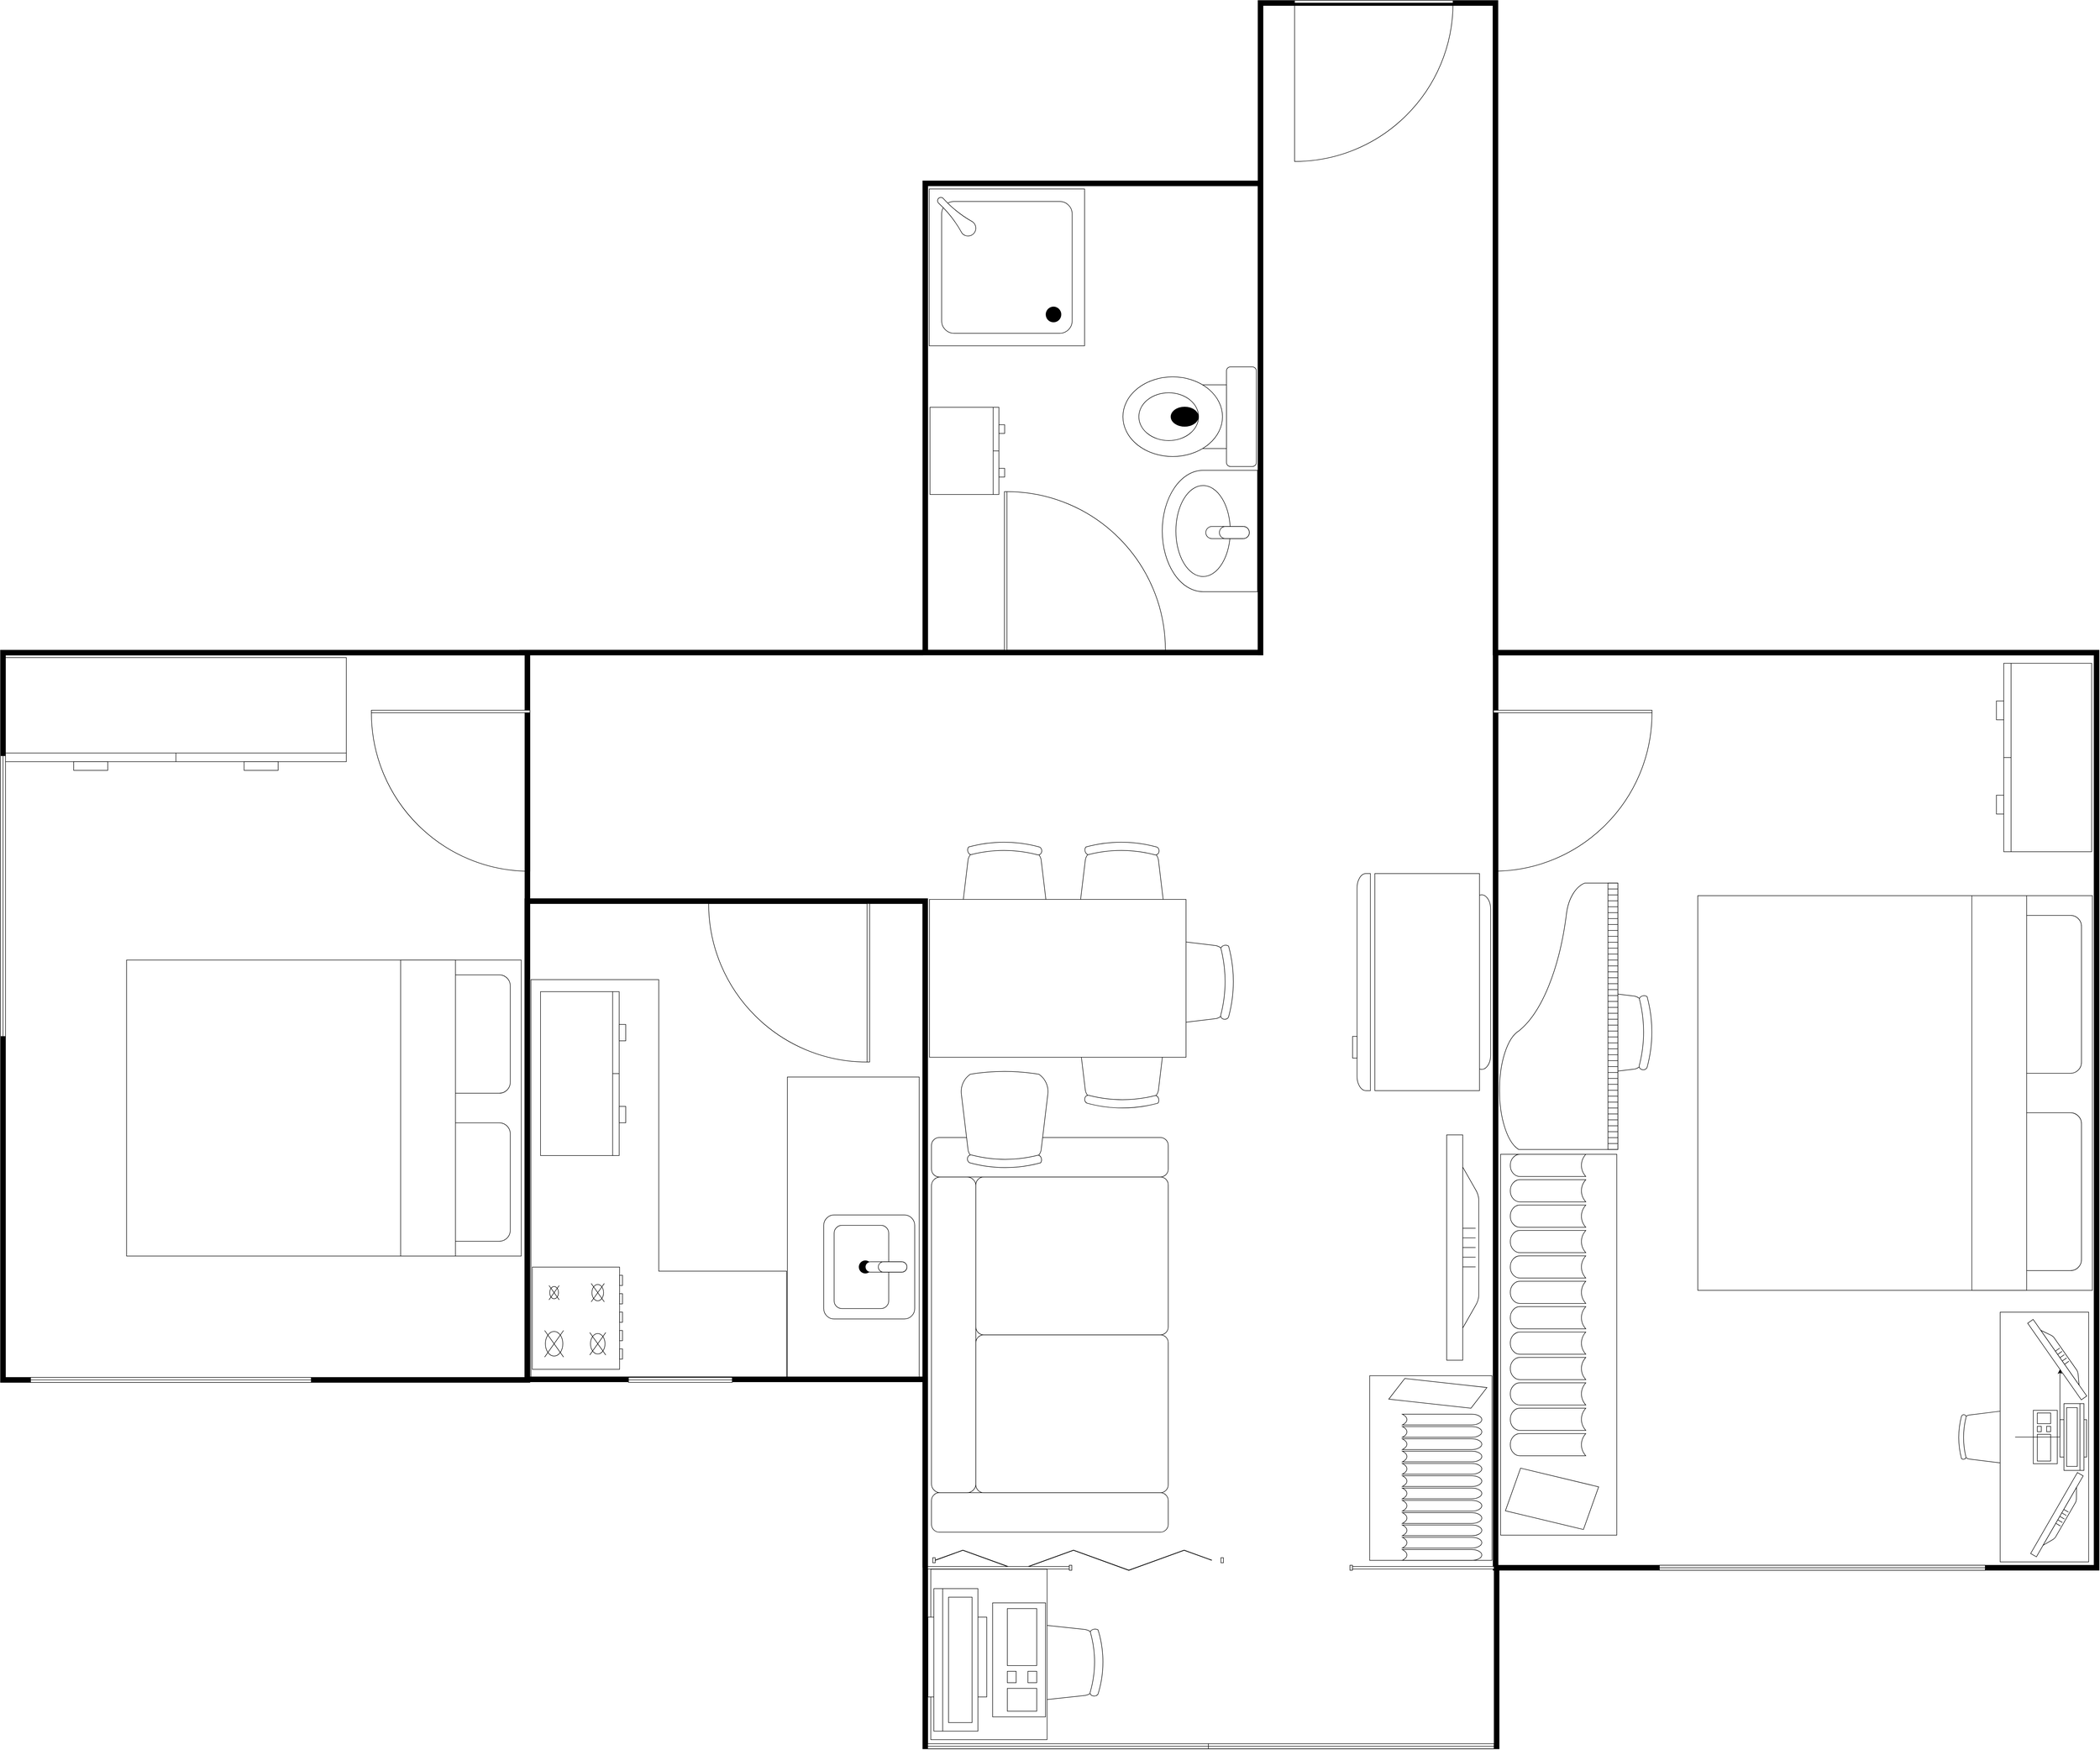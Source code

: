 <mxfile version="14.1.8" type="device"><diagram name="Page-1" id="38b20595-45e3-9b7f-d5ca-b57f44c5b66d"><mxGraphModel dx="4260" dy="1927" grid="1" gridSize="10" guides="1" tooltips="1" connect="1" arrows="1" fold="1" page="1" pageScale="1" pageWidth="1100" pageHeight="850" background="none" math="0" shadow="0"><root><mxCell id="0"/><mxCell id="1" parent="0"/><mxCell id="f2Es_pP1UljnXY7iMafm-65" value="" style="verticalLabelPosition=bottom;html=1;verticalAlign=top;align=center;strokeWidth=1;shape=mxgraph.floorplan.office_chair;fillColor=#ffffff;strokeColor=#000000;shadow=0;direction=south;rounded=0;comic=0;fontFamily=Verdana;fontSize=12;rotation=0;" vertex="1" parent="1"><mxGeometry x="2101.15" y="3144.645" width="196.85" height="177.165" as="geometry"/></mxCell><mxCell id="f2Es_pP1UljnXY7iMafm-55" value="" style="verticalLabelPosition=bottom;html=1;verticalAlign=top;align=center;shape=mxgraph.floorplan.wallU;fillColor=#000000;rotation=-180;" vertex="1" parent="1"><mxGeometry x="840.16" y="4298.023" width="1149.998" height="364.172" as="geometry"/></mxCell><mxCell id="f2Es_pP1UljnXY7iMafm-48" value="" style="verticalLabelPosition=bottom;html=1;verticalAlign=top;align=center;shape=mxgraph.floorplan.desk_corner_2;rotation=-90;" vertex="1" parent="1"><mxGeometry x="-83.12" y="3269.04" width="793" height="510" as="geometry"/></mxCell><mxCell id="48ef80bc37b76060-195" value="" style="shape=rect;shadow=0;rounded=0;comic=0;fontFamily=Verdana;fontSize=12;align=center;html=1;" parent="1" vertex="1"><mxGeometry x="570" y="3321.81" width="263" height="600" as="geometry"/></mxCell><mxCell id="48ef80bc37b76060-343" value="" style="verticalLabelPosition=bottom;html=1;verticalAlign=top;align=center;strokeWidth=1;shape=mxgraph.floorplan.toilet;rounded=0;shadow=0;comic=0;fontFamily=Verdana;fontSize=12;rotation=90;aspect=fixed;" parent="1" vertex="1"><mxGeometry x="1273.26" y="1871.26" width="198.66" height="266.2" as="geometry"/></mxCell><mxCell id="48ef80bc37b76060-390" value="" style="verticalLabelPosition=bottom;html=1;verticalAlign=top;align=center;strokeWidth=1;shape=mxgraph.floorplan.dresser;rounded=0;shadow=0;comic=0;fontFamily=Verdana;fontSize=12;flipV=1;rotation=90;" parent="1" vertex="1"><mxGeometry x="-1" y="3230" width="327" height="170" as="geometry"/></mxCell><mxCell id="GvGZU49JYrGMiIcmt70S-1" value="" style="verticalLabelPosition=bottom;html=1;verticalAlign=top;align=center;shape=mxgraph.floorplan.room;fillColor=#000000;" parent="1" vertex="1"><mxGeometry x="-1000" y="2470.074" width="1056.297" height="1461.021" as="geometry"/></mxCell><mxCell id="f2Es_pP1UljnXY7iMafm-1" value="" style="verticalLabelPosition=bottom;html=1;verticalAlign=top;align=center;shape=mxgraph.floorplan.room;fillColor=#000000;" vertex="1" parent="1"><mxGeometry x="840.156" y="1533.86" width="678.739" height="946.061" as="geometry"/></mxCell><mxCell id="f2Es_pP1UljnXY7iMafm-3" value="" style="verticalLabelPosition=bottom;html=1;verticalAlign=top;align=center;shape=mxgraph.floorplan.room;fillColor=#000000;" vertex="1" parent="1"><mxGeometry x="1978.06" y="2470.07" width="1209.053" height="1835.823" as="geometry"/></mxCell><mxCell id="f2Es_pP1UljnXY7iMafm-4" value="" style="verticalLabelPosition=bottom;html=1;verticalAlign=top;align=center;shape=mxgraph.floorplan.wall;fillColor=#000000;" vertex="1" parent="1"><mxGeometry x="36.22" y="2470.074" width="803.935" height="9.842" as="geometry"/></mxCell><mxCell id="f2Es_pP1UljnXY7iMafm-6" value="" style="verticalLabelPosition=bottom;html=1;verticalAlign=top;align=center;shape=mxgraph.floorplan.room;fillColor=#000000;" vertex="1" parent="1"><mxGeometry x="46.03" y="2965.85" width="803.935" height="964.171" as="geometry"/></mxCell><mxCell id="f2Es_pP1UljnXY7iMafm-7" value="" style="verticalLabelPosition=bottom;html=1;verticalAlign=top;align=center;shape=mxgraph.floorplan.wall;fillColor=#000000;direction=south;" vertex="1" parent="1"><mxGeometry x="840" y="3920" width="10" height="380" as="geometry"/></mxCell><mxCell id="f2Es_pP1UljnXY7iMafm-10" value="" style="verticalLabelPosition=bottom;html=1;verticalAlign=top;align=center;shape=mxgraph.floorplan.doorRight;aspect=fixed;" vertex="1" parent="1"><mxGeometry x="-260" y="2590" width="316.3" height="336.07" as="geometry"/></mxCell><mxCell id="f2Es_pP1UljnXY7iMafm-12" value="" style="verticalLabelPosition=bottom;html=1;verticalAlign=top;align=center;shape=mxgraph.floorplan.doorLeft;aspect=fixed;rotation=-90;" vertex="1" parent="1"><mxGeometry x="1013" y="2144.02" width="316.141" height="335.9" as="geometry"/></mxCell><mxCell id="f2Es_pP1UljnXY7iMafm-14" value="" style="verticalLabelPosition=bottom;html=1;verticalAlign=top;align=center;shape=mxgraph.floorplan.doorLeft;aspect=fixed;rotation=90;" vertex="1" parent="1"><mxGeometry x="408" y="2965.85" width="316.141" height="335.9" as="geometry"/></mxCell><mxCell id="f2Es_pP1UljnXY7iMafm-16" value="" style="verticalLabelPosition=bottom;html=1;verticalAlign=top;align=center;strokeWidth=1;shape=mxgraph.floorplan.sink_2;rounded=0;shadow=0;comic=0;fontFamily=Verdana;fontSize=12;rotation=90;aspect=fixed;" vertex="1" parent="1"><mxGeometry x="629.57" y="3610" width="207.5" height="181.56" as="geometry"/></mxCell><mxCell id="f2Es_pP1UljnXY7iMafm-18" value="" style="verticalLabelPosition=bottom;html=1;verticalAlign=top;align=center;shape=mxgraph.floorplan.refrigerator;rotation=90;" vertex="1" parent="1"><mxGeometry x="1619" y="2994.66" width="433.07" height="275.59" as="geometry"/></mxCell><mxCell id="f2Es_pP1UljnXY7iMafm-22" value="" style="verticalLabelPosition=bottom;html=1;verticalAlign=top;align=center;shape=mxgraph.floorplan.window;" vertex="1" parent="1"><mxGeometry x="2310" y="4295.89" width="650" height="10" as="geometry"/></mxCell><mxCell id="f2Es_pP1UljnXY7iMafm-11" value="" style="verticalLabelPosition=bottom;html=1;verticalAlign=top;align=center;shape=mxgraph.floorplan.doorLeft;aspect=fixed;" vertex="1" parent="1"><mxGeometry x="1979" y="2590" width="316.141" height="335.9" as="geometry"/></mxCell><mxCell id="f2Es_pP1UljnXY7iMafm-28" value="" style="verticalLabelPosition=bottom;html=1;verticalAlign=top;align=center;shape=mxgraph.floorplan.bed_double;rotation=90;" vertex="1" parent="1"><mxGeometry x="2386.5" y="2960" width="787.4" height="787.4" as="geometry"/></mxCell><mxCell id="f2Es_pP1UljnXY7iMafm-29" value="" style="verticalLabelPosition=bottom;html=1;verticalAlign=top;align=center;shape=mxgraph.floorplan.piano;rotation=-90;" vertex="1" parent="1"><mxGeometry x="1843.2" y="3082.47" width="531.495" height="236.22" as="geometry"/></mxCell><mxCell id="f2Es_pP1UljnXY7iMafm-35" value="" style="verticalLabelPosition=bottom;html=1;verticalAlign=top;align=center;shape=mxgraph.floorplan.bed_double;rotation=90;" vertex="1" parent="1"><mxGeometry x="-650" y="2990" width="590.55" height="787.4" as="geometry"/></mxCell><mxCell id="f2Es_pP1UljnXY7iMafm-36" value="" style="verticalLabelPosition=bottom;html=1;verticalAlign=top;align=center;shape=mxgraph.floorplan.wallU;fillColor=#000000;" vertex="1" parent="1"><mxGeometry x="1509.052" y="1174.013" width="478.739" height="1305.903" as="geometry"/></mxCell><mxCell id="f2Es_pP1UljnXY7iMafm-37" value="" style="verticalLabelPosition=bottom;html=1;verticalAlign=top;align=center;shape=mxgraph.floorplan.bookcase;rotation=90;" vertex="1" parent="1"><mxGeometry x="1729" y="3740" width="759.9" height="231.81" as="geometry"/></mxCell><mxCell id="f2Es_pP1UljnXY7iMafm-38" value="" style="verticalLabelPosition=bottom;html=1;verticalAlign=top;align=center;shape=mxgraph.floorplan.couch;rotation=-90;" vertex="1" parent="1"><mxGeometry x="700" y="3600.0" width="787.4" height="472.44" as="geometry"/></mxCell><mxCell id="f2Es_pP1UljnXY7iMafm-39" value="" style="verticalLabelPosition=bottom;html=1;verticalAlign=top;align=center;shape=mxgraph.floorplan.dresser;rotation=90;" vertex="1" parent="1"><mxGeometry x="2889.32" y="2589.32" width="376" height="190" as="geometry"/></mxCell><mxCell id="f2Es_pP1UljnXY7iMafm-43" value="" style="verticalLabelPosition=bottom;html=1;verticalAlign=top;align=center;shape=mxgraph.floorplan.doorAccordion;dx=0.96;" vertex="1" parent="1"><mxGeometry x="860" y="4265.89" width="580" height="40" as="geometry"/></mxCell><mxCell id="48ef80bc37b76060-329" value="" style="verticalLabelPosition=bottom;html=1;verticalAlign=top;align=center;strokeWidth=1;shape=mxgraph.floorplan.office_chair;shadow=0;rounded=0;comic=0;fontFamily=Verdana;fontSize=12;rotation=90;" parent="1" vertex="1"><mxGeometry x="1023" y="4390" width="160" height="199.7" as="geometry"/></mxCell><mxCell id="48ef80bc37b76060-330" value="" style="shape=rect;shadow=0;rounded=0;comic=0;fontFamily=Verdana;fontSize=12;align=center;html=1;rotation=90;" parent="1" vertex="1"><mxGeometry x="802.18" y="4357.82" width="340" height="232.03" as="geometry"/></mxCell><mxCell id="48ef80bc37b76060-331" value="" style="verticalLabelPosition=bottom;html=1;verticalAlign=top;align=center;strokeWidth=1;shape=mxgraph.floorplan.workstation;shadow=0;flipV=1;rounded=0;comic=0;fontFamily=Verdana;fontSize=12;rotation=90;" parent="1" vertex="1"><mxGeometry x="825.64" y="4367.4" width="284.36" height="234.63" as="geometry"/></mxCell><mxCell id="f2Es_pP1UljnXY7iMafm-46" value="" style="verticalLabelPosition=bottom;html=1;verticalAlign=top;align=center;shape=mxgraph.floorplan.window;" vertex="1" parent="1"><mxGeometry x="849.97" y="4651.96" width="560.03" height="10" as="geometry"/></mxCell><mxCell id="f2Es_pP1UljnXY7iMafm-47" value="" style="verticalLabelPosition=bottom;html=1;verticalAlign=top;align=center;shape=mxgraph.floorplan.window;" vertex="1" parent="1"><mxGeometry x="1410" y="4651.96" width="570" height="10" as="geometry"/></mxCell><mxCell id="f2Es_pP1UljnXY7iMafm-49" value="" style="verticalLabelPosition=bottom;html=1;verticalAlign=top;align=center;shape=mxgraph.floorplan.shower;rotation=-90;" vertex="1" parent="1"><mxGeometry x="851.5" y="1551.5" width="313" height="310" as="geometry"/></mxCell><mxCell id="f2Es_pP1UljnXY7iMafm-50" value="" style="verticalLabelPosition=bottom;html=1;verticalAlign=top;align=center;shape=mxgraph.floorplan.sink_1;rotation=90;" vertex="1" parent="1"><mxGeometry x="1291.98" y="2137.46" width="242.05" height="190" as="geometry"/></mxCell><mxCell id="f2Es_pP1UljnXY7iMafm-52" value="" style="verticalLabelPosition=bottom;html=1;verticalAlign=top;align=center;shape=mxgraph.floorplan.range_1;rotation=-90;" vertex="1" parent="1"><mxGeometry x="49.04" y="3713.02" width="203.97" height="180" as="geometry"/></mxCell><mxCell id="f2Es_pP1UljnXY7iMafm-53" value="" style="verticalLabelPosition=bottom;html=1;verticalAlign=top;align=center;shape=mxgraph.floorplan.dresser;rotation=-90;" vertex="1" parent="1"><mxGeometry x="842.06" y="1998.09" width="173.97" height="148.97" as="geometry"/></mxCell><mxCell id="f2Es_pP1UljnXY7iMafm-54" value="" style="verticalLabelPosition=bottom;html=1;verticalAlign=top;align=center;shape=mxgraph.floorplan.doorLeft;aspect=fixed;" vertex="1" parent="1"><mxGeometry x="1582" y="1174.01" width="316.141" height="335.9" as="geometry"/></mxCell><mxCell id="48ef80bc37b76060-268" value="" style="verticalLabelPosition=bottom;html=1;verticalAlign=top;align=center;strokeWidth=1;shape=mxgraph.floorplan.office_chair;shadow=0;rounded=0;comic=0;fontFamily=Verdana;fontSize=12;rotation=-90;" parent="1" vertex="1"><mxGeometry x="2909.241" y="3982.931" width="106.591" height="114.342" as="geometry"/></mxCell><mxCell id="48ef80bc37b76060-269" value="" style="shape=rect;shadow=0;rounded=0;comic=0;fontFamily=Verdana;fontSize=12;align=center;html=1;rotation=-90;" parent="1" vertex="1"><mxGeometry x="2828.95" y="3951.81" width="498.31" height="176.58" as="geometry"/></mxCell><mxCell id="48ef80bc37b76060-270" value="" style="verticalLabelPosition=bottom;html=1;verticalAlign=top;align=center;strokeWidth=1;shape=mxgraph.floorplan.workstation;shadow=0;flipV=1;rounded=0;comic=0;fontFamily=Verdana;fontSize=12;rotation=-90;" parent="1" vertex="1"><mxGeometry x="3042.487" y="3986.874" width="133.238" height="106.364" as="geometry"/></mxCell><mxCell id="48ef80bc37b76060-271" value="" style="verticalLabelPosition=bottom;html=1;verticalAlign=top;align=center;strokeWidth=1;shape=mxgraph.floorplan.flat_tv;rounded=0;shadow=0;comic=0;fontFamily=Verdana;fontSize=12;rotation=-305;" parent="1" vertex="1"><mxGeometry x="3015.836" y="3868.539" width="186.534" height="26.591" as="geometry"/></mxCell><mxCell id="f2Es_pP1UljnXY7iMafm-25" value="" style="edgeStyle=orthogonalEdgeStyle;rounded=0;orthogonalLoop=1;jettySize=auto;html=1;" edge="1" parent="1" source="48ef80bc37b76060-268" target="48ef80bc37b76060-271"><mxGeometry x="2959.227" y="3835.974" as="geometry"/></mxCell><mxCell id="48ef80bc37b76060-272" value="" style="verticalLabelPosition=bottom;html=1;verticalAlign=top;align=center;strokeWidth=1;shape=mxgraph.floorplan.flat_tv;rounded=0;shadow=0;comic=0;fontFamily=Verdana;fontSize=12;rotation=-240;" parent="1" vertex="1"><mxGeometry x="3015.523" y="4185.06" width="186.534" height="26.591" as="geometry"/></mxCell><mxCell id="f2Es_pP1UljnXY7iMafm-58" value="" style="verticalLabelPosition=bottom;html=1;verticalAlign=top;align=center;strokeWidth=1;shape=mxgraph.floorplan.flat_tv;rounded=0;shadow=0;comic=0;fontFamily=Verdana;fontSize=12;rotation=90;aspect=fixed;" vertex="1" parent="1"><mxGeometry x="1692.73" y="3630.0" width="449.53" height="64.08" as="geometry"/></mxCell><mxCell id="f2Es_pP1UljnXY7iMafm-13" value="&lt;span style=&quot;color: rgba(0 , 0 , 0 , 0) ; font-family: monospace ; font-size: 0px&quot;&gt;%3CmxGraphModel%3E%3Croot%3E%3CmxCell%20id%3D%220%22%2F%3E%3CmxCell%20id%3D%221%22%20parent%3D%220%22%2F%3E%3CmxCell%20id%3D%222%22%20value%3D%22%22%20style%3D%22verticalLabelPosition%3Dbottom%3Bhtml%3D1%3BverticalAlign%3Dtop%3Balign%3Dcenter%3Bshape%3Dmxgraph.floorplan.doorLeft%3Baspect%3Dfixed%3B%22%20vertex%3D%221%22%20parent%3D%221%22%3E%3CmxGeometry%20x%3D%221979%22%20y%3D%222590%22%20width%3D%22316.141%22%20height%3D%22335.9%22%20as%3D%22geometry%22%2F%3E%3C%2FmxCell%3E%3C%2Froot%3E%3C%2FmxGraphModel%3E&lt;/span&gt;" style="text;html=1;align=center;verticalAlign=middle;resizable=0;points=[];autosize=1;rotation=-90;" vertex="1" parent="1"><mxGeometry x="854" y="2814.005" width="20" height="20" as="geometry"/></mxCell><mxCell id="48ef80bc37b76060-122" value="" style="verticalLabelPosition=bottom;html=1;verticalAlign=top;align=center;strokeWidth=1;shape=mxgraph.floorplan.office_chair;fillColor=#ffffff;strokeColor=#000000;shadow=0;direction=south;rounded=0;comic=0;fontFamily=Verdana;fontSize=12;rotation=-90;" parent="1" vertex="1"><mxGeometry x="905" y="2860.005" width="196.85" height="177.165" as="geometry"/></mxCell><mxCell id="f2Es_pP1UljnXY7iMafm-40" value="" style="verticalLabelPosition=bottom;html=1;verticalAlign=top;align=center;strokeWidth=1;shape=mxgraph.floorplan.office_chair;fillColor=#ffffff;strokeColor=#000000;shadow=0;direction=south;rounded=0;comic=0;fontFamily=Verdana;fontSize=12;rotation=-90;" vertex="1" parent="1"><mxGeometry x="1139" y="2860.005" width="196.85" height="177.165" as="geometry"/></mxCell><mxCell id="f2Es_pP1UljnXY7iMafm-41" value="" style="verticalLabelPosition=bottom;html=1;verticalAlign=top;align=center;strokeWidth=1;shape=mxgraph.floorplan.office_chair;fillColor=#ffffff;strokeColor=#000000;shadow=0;direction=south;rounded=0;comic=0;fontFamily=Verdana;fontSize=12;rotation=0;" vertex="1" parent="1"><mxGeometry x="1266.15" y="3043.875" width="196.85" height="177.165" as="geometry"/></mxCell><mxCell id="f2Es_pP1UljnXY7iMafm-42" value="" style="verticalLabelPosition=bottom;html=1;verticalAlign=top;align=center;strokeWidth=1;shape=mxgraph.floorplan.office_chair;fillColor=#ffffff;strokeColor=#000000;shadow=0;direction=south;rounded=0;comic=0;fontFamily=Verdana;fontSize=12;rotation=90;" vertex="1" parent="1"><mxGeometry x="905.0" y="3318.695" width="196.85" height="177.165" as="geometry"/></mxCell><mxCell id="f2Es_pP1UljnXY7iMafm-60" value="" style="verticalLabelPosition=bottom;html=1;verticalAlign=top;align=center;strokeWidth=1;shape=mxgraph.floorplan.office_chair;fillColor=#ffffff;strokeColor=#000000;shadow=0;direction=south;rounded=0;comic=0;fontFamily=Verdana;fontSize=12;rotation=90;" vertex="1" parent="1"><mxGeometry x="1139" y="3199.715" width="196.85" height="177.165" as="geometry"/></mxCell><mxCell id="48ef80bc37b76060-123" value="" style="shape=rect;shadow=0;rounded=0;comic=0;fontFamily=Verdana;fontSize=12;align=center;html=1;rotation=-90;" parent="1" vertex="1"><mxGeometry x="952" y="2869.005" width="314.96" height="511.81" as="geometry"/></mxCell><mxCell id="f2Es_pP1UljnXY7iMafm-61" value="" style="verticalLabelPosition=bottom;html=1;verticalAlign=top;align=center;shape=mxgraph.floorplan.bookcase;rotation=-90;" vertex="1" parent="1"><mxGeometry x="1669.72" y="3979.93" width="368.35" height="244.07" as="geometry"/></mxCell><mxCell id="f2Es_pP1UljnXY7iMafm-62" value="" style="verticalLabelPosition=bottom;html=1;verticalAlign=top;align=center;shape=mxgraph.floorplan.window;" vertex="1" parent="1"><mxGeometry x="-940" y="3920.002" width="560.03" height="12.205" as="geometry"/></mxCell><mxCell id="f2Es_pP1UljnXY7iMafm-63" value="" style="verticalLabelPosition=bottom;html=1;verticalAlign=top;align=center;shape=mxgraph.floorplan.window;rotation=-90;" vertex="1" parent="1"><mxGeometry x="-1275" y="2955.85" width="560.03" height="10" as="geometry"/></mxCell><mxCell id="f2Es_pP1UljnXY7iMafm-64" value="" style="verticalLabelPosition=bottom;html=1;verticalAlign=top;align=center;shape=mxgraph.floorplan.dresser;" vertex="1" parent="1"><mxGeometry x="-990" y="2485" width="680" height="225" as="geometry"/></mxCell><mxCell id="f2Es_pP1UljnXY7iMafm-66" value="" style="verticalLabelPosition=bottom;html=1;verticalAlign=top;align=center;shape=mxgraph.floorplan.window;" vertex="1" parent="1"><mxGeometry x="253.01" y="3920" width="206.99" height="12.2" as="geometry"/></mxCell><mxCell id="f2Es_pP1UljnXY7iMafm-67" value="" style="verticalLabelPosition=bottom;html=1;verticalAlign=top;align=center;shape=mxgraph.floorplan.doorDoublePocket;dx=0.25;" vertex="1" parent="1"><mxGeometry x="849.97" y="4284.39" width="1130.03" height="33" as="geometry"/></mxCell></root></mxGraphModel></diagram></mxfile>